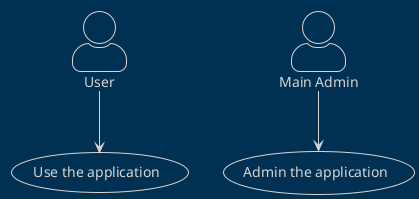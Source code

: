 ' Do not edit
' Theme Gallery
' autogenerated by script
'
@startuml
!theme blueprint
skinparam actorStyle awesome
:User: --> (Use)
"Main Admin" as Admin
"Use the application" as (Use)
Admin --> (Admin the application)
@enduml
